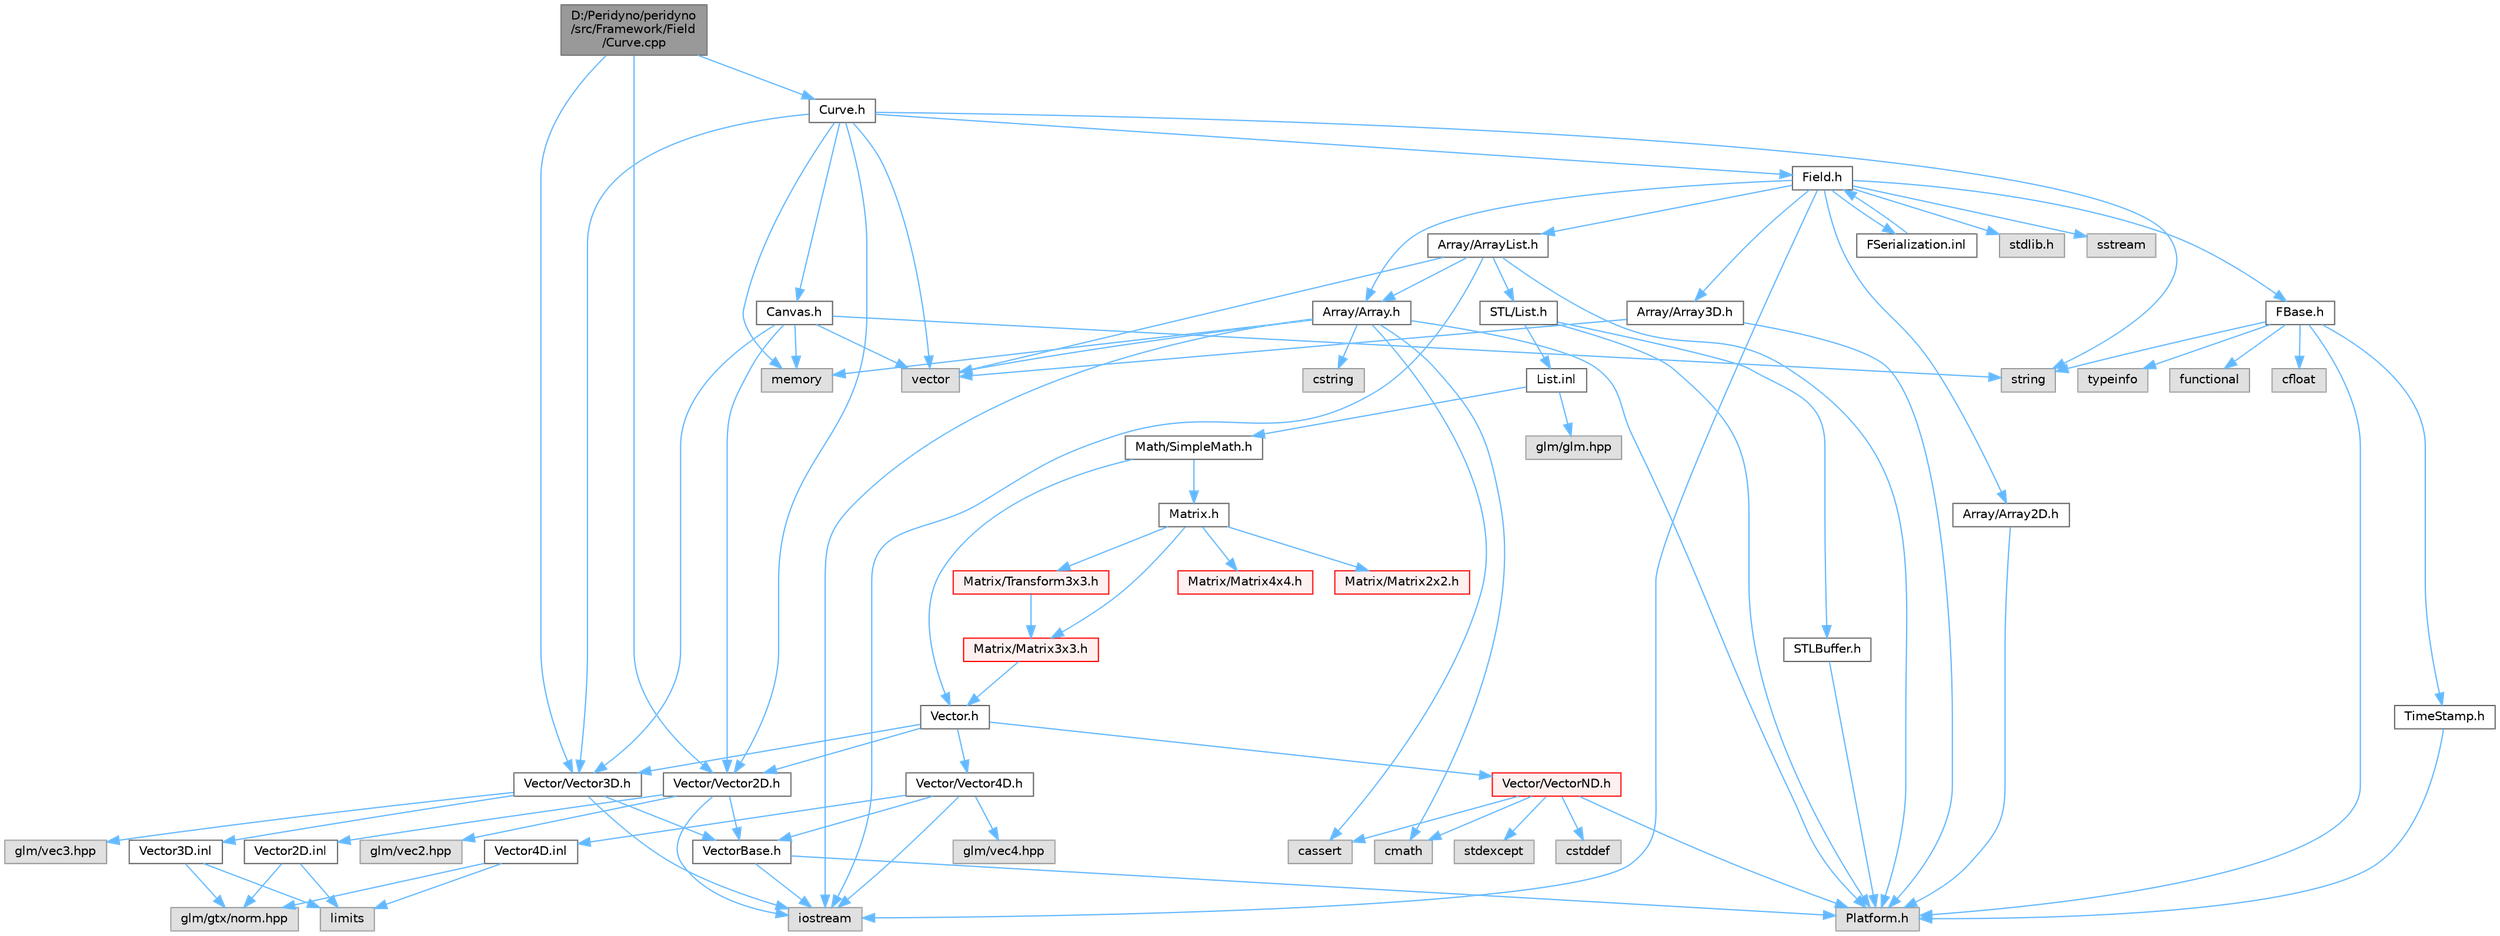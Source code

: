 digraph "D:/Peridyno/peridyno/src/Framework/Field/Curve.cpp"
{
 // LATEX_PDF_SIZE
  bgcolor="transparent";
  edge [fontname=Helvetica,fontsize=10,labelfontname=Helvetica,labelfontsize=10];
  node [fontname=Helvetica,fontsize=10,shape=box,height=0.2,width=0.4];
  Node1 [id="Node000001",label="D:/Peridyno/peridyno\l/src/Framework/Field\l/Curve.cpp",height=0.2,width=0.4,color="gray40", fillcolor="grey60", style="filled", fontcolor="black",tooltip=" "];
  Node1 -> Node2 [id="edge1_Node000001_Node000002",color="steelblue1",style="solid",tooltip=" "];
  Node2 [id="Node000002",label="Vector/Vector3D.h",height=0.2,width=0.4,color="grey40", fillcolor="white", style="filled",URL="$_vector3_d_8h.html",tooltip=" "];
  Node2 -> Node3 [id="edge2_Node000002_Node000003",color="steelblue1",style="solid",tooltip=" "];
  Node3 [id="Node000003",label="glm/vec3.hpp",height=0.2,width=0.4,color="grey60", fillcolor="#E0E0E0", style="filled",tooltip=" "];
  Node2 -> Node4 [id="edge3_Node000002_Node000004",color="steelblue1",style="solid",tooltip=" "];
  Node4 [id="Node000004",label="iostream",height=0.2,width=0.4,color="grey60", fillcolor="#E0E0E0", style="filled",tooltip=" "];
  Node2 -> Node5 [id="edge4_Node000002_Node000005",color="steelblue1",style="solid",tooltip=" "];
  Node5 [id="Node000005",label="VectorBase.h",height=0.2,width=0.4,color="grey40", fillcolor="white", style="filled",URL="$_vector_base_8h.html",tooltip=" "];
  Node5 -> Node4 [id="edge5_Node000005_Node000004",color="steelblue1",style="solid",tooltip=" "];
  Node5 -> Node6 [id="edge6_Node000005_Node000006",color="steelblue1",style="solid",tooltip=" "];
  Node6 [id="Node000006",label="Platform.h",height=0.2,width=0.4,color="grey60", fillcolor="#E0E0E0", style="filled",tooltip=" "];
  Node2 -> Node7 [id="edge7_Node000002_Node000007",color="steelblue1",style="solid",tooltip=" "];
  Node7 [id="Node000007",label="Vector3D.inl",height=0.2,width=0.4,color="grey40", fillcolor="white", style="filled",URL="$_vector3_d_8inl.html",tooltip=" "];
  Node7 -> Node8 [id="edge8_Node000007_Node000008",color="steelblue1",style="solid",tooltip=" "];
  Node8 [id="Node000008",label="limits",height=0.2,width=0.4,color="grey60", fillcolor="#E0E0E0", style="filled",tooltip=" "];
  Node7 -> Node9 [id="edge9_Node000007_Node000009",color="steelblue1",style="solid",tooltip=" "];
  Node9 [id="Node000009",label="glm/gtx/norm.hpp",height=0.2,width=0.4,color="grey60", fillcolor="#E0E0E0", style="filled",tooltip=" "];
  Node1 -> Node10 [id="edge10_Node000001_Node000010",color="steelblue1",style="solid",tooltip=" "];
  Node10 [id="Node000010",label="Vector/Vector2D.h",height=0.2,width=0.4,color="grey40", fillcolor="white", style="filled",URL="$_vector2_d_8h.html",tooltip=" "];
  Node10 -> Node11 [id="edge11_Node000010_Node000011",color="steelblue1",style="solid",tooltip=" "];
  Node11 [id="Node000011",label="glm/vec2.hpp",height=0.2,width=0.4,color="grey60", fillcolor="#E0E0E0", style="filled",tooltip=" "];
  Node10 -> Node4 [id="edge12_Node000010_Node000004",color="steelblue1",style="solid",tooltip=" "];
  Node10 -> Node5 [id="edge13_Node000010_Node000005",color="steelblue1",style="solid",tooltip=" "];
  Node10 -> Node12 [id="edge14_Node000010_Node000012",color="steelblue1",style="solid",tooltip=" "];
  Node12 [id="Node000012",label="Vector2D.inl",height=0.2,width=0.4,color="grey40", fillcolor="white", style="filled",URL="$_vector2_d_8inl.html",tooltip=" "];
  Node12 -> Node8 [id="edge15_Node000012_Node000008",color="steelblue1",style="solid",tooltip=" "];
  Node12 -> Node9 [id="edge16_Node000012_Node000009",color="steelblue1",style="solid",tooltip=" "];
  Node1 -> Node13 [id="edge17_Node000001_Node000013",color="steelblue1",style="solid",tooltip=" "];
  Node13 [id="Node000013",label="Curve.h",height=0.2,width=0.4,color="grey40", fillcolor="white", style="filled",URL="$_curve_8h.html",tooltip=" "];
  Node13 -> Node14 [id="edge18_Node000013_Node000014",color="steelblue1",style="solid",tooltip=" "];
  Node14 [id="Node000014",label="vector",height=0.2,width=0.4,color="grey60", fillcolor="#E0E0E0", style="filled",tooltip=" "];
  Node13 -> Node15 [id="edge19_Node000013_Node000015",color="steelblue1",style="solid",tooltip=" "];
  Node15 [id="Node000015",label="memory",height=0.2,width=0.4,color="grey60", fillcolor="#E0E0E0", style="filled",tooltip=" "];
  Node13 -> Node16 [id="edge20_Node000013_Node000016",color="steelblue1",style="solid",tooltip=" "];
  Node16 [id="Node000016",label="string",height=0.2,width=0.4,color="grey60", fillcolor="#E0E0E0", style="filled",tooltip=" "];
  Node13 -> Node10 [id="edge21_Node000013_Node000010",color="steelblue1",style="solid",tooltip=" "];
  Node13 -> Node2 [id="edge22_Node000013_Node000002",color="steelblue1",style="solid",tooltip=" "];
  Node13 -> Node17 [id="edge23_Node000013_Node000017",color="steelblue1",style="solid",tooltip=" "];
  Node17 [id="Node000017",label="Field.h",height=0.2,width=0.4,color="grey40", fillcolor="white", style="filled",URL="$_field_8h.html",tooltip=" "];
  Node17 -> Node4 [id="edge24_Node000017_Node000004",color="steelblue1",style="solid",tooltip=" "];
  Node17 -> Node18 [id="edge25_Node000017_Node000018",color="steelblue1",style="solid",tooltip=" "];
  Node18 [id="Node000018",label="stdlib.h",height=0.2,width=0.4,color="grey60", fillcolor="#E0E0E0", style="filled",tooltip=" "];
  Node17 -> Node19 [id="edge26_Node000017_Node000019",color="steelblue1",style="solid",tooltip=" "];
  Node19 [id="Node000019",label="sstream",height=0.2,width=0.4,color="grey60", fillcolor="#E0E0E0", style="filled",tooltip=" "];
  Node17 -> Node20 [id="edge27_Node000017_Node000020",color="steelblue1",style="solid",tooltip=" "];
  Node20 [id="Node000020",label="FBase.h",height=0.2,width=0.4,color="grey40", fillcolor="white", style="filled",URL="$_f_base_8h.html",tooltip=" "];
  Node20 -> Node6 [id="edge28_Node000020_Node000006",color="steelblue1",style="solid",tooltip=" "];
  Node20 -> Node21 [id="edge29_Node000020_Node000021",color="steelblue1",style="solid",tooltip=" "];
  Node21 [id="Node000021",label="TimeStamp.h",height=0.2,width=0.4,color="grey40", fillcolor="white", style="filled",URL="$_time_stamp_8h.html",tooltip=" "];
  Node21 -> Node6 [id="edge30_Node000021_Node000006",color="steelblue1",style="solid",tooltip=" "];
  Node20 -> Node22 [id="edge31_Node000020_Node000022",color="steelblue1",style="solid",tooltip=" "];
  Node22 [id="Node000022",label="typeinfo",height=0.2,width=0.4,color="grey60", fillcolor="#E0E0E0", style="filled",tooltip=" "];
  Node20 -> Node16 [id="edge32_Node000020_Node000016",color="steelblue1",style="solid",tooltip=" "];
  Node20 -> Node23 [id="edge33_Node000020_Node000023",color="steelblue1",style="solid",tooltip=" "];
  Node23 [id="Node000023",label="functional",height=0.2,width=0.4,color="grey60", fillcolor="#E0E0E0", style="filled",tooltip=" "];
  Node20 -> Node24 [id="edge34_Node000020_Node000024",color="steelblue1",style="solid",tooltip=" "];
  Node24 [id="Node000024",label="cfloat",height=0.2,width=0.4,color="grey60", fillcolor="#E0E0E0", style="filled",tooltip=" "];
  Node17 -> Node25 [id="edge35_Node000017_Node000025",color="steelblue1",style="solid",tooltip=" "];
  Node25 [id="Node000025",label="Array/Array.h",height=0.2,width=0.4,color="grey40", fillcolor="white", style="filled",URL="$_array_8h.html",tooltip=" "];
  Node25 -> Node6 [id="edge36_Node000025_Node000006",color="steelblue1",style="solid",tooltip=" "];
  Node25 -> Node26 [id="edge37_Node000025_Node000026",color="steelblue1",style="solid",tooltip=" "];
  Node26 [id="Node000026",label="cassert",height=0.2,width=0.4,color="grey60", fillcolor="#E0E0E0", style="filled",tooltip=" "];
  Node25 -> Node14 [id="edge38_Node000025_Node000014",color="steelblue1",style="solid",tooltip=" "];
  Node25 -> Node4 [id="edge39_Node000025_Node000004",color="steelblue1",style="solid",tooltip=" "];
  Node25 -> Node27 [id="edge40_Node000025_Node000027",color="steelblue1",style="solid",tooltip=" "];
  Node27 [id="Node000027",label="cstring",height=0.2,width=0.4,color="grey60", fillcolor="#E0E0E0", style="filled",tooltip=" "];
  Node25 -> Node15 [id="edge41_Node000025_Node000015",color="steelblue1",style="solid",tooltip=" "];
  Node25 -> Node28 [id="edge42_Node000025_Node000028",color="steelblue1",style="solid",tooltip=" "];
  Node28 [id="Node000028",label="cmath",height=0.2,width=0.4,color="grey60", fillcolor="#E0E0E0", style="filled",tooltip=" "];
  Node17 -> Node29 [id="edge43_Node000017_Node000029",color="steelblue1",style="solid",tooltip=" "];
  Node29 [id="Node000029",label="Array/Array2D.h",height=0.2,width=0.4,color="grey40", fillcolor="white", style="filled",URL="$_array2_d_8h.html",tooltip=" "];
  Node29 -> Node6 [id="edge44_Node000029_Node000006",color="steelblue1",style="solid",tooltip=" "];
  Node17 -> Node30 [id="edge45_Node000017_Node000030",color="steelblue1",style="solid",tooltip=" "];
  Node30 [id="Node000030",label="Array/Array3D.h",height=0.2,width=0.4,color="grey40", fillcolor="white", style="filled",URL="$_array3_d_8h.html",tooltip=" "];
  Node30 -> Node6 [id="edge46_Node000030_Node000006",color="steelblue1",style="solid",tooltip=" "];
  Node30 -> Node14 [id="edge47_Node000030_Node000014",color="steelblue1",style="solid",tooltip=" "];
  Node17 -> Node31 [id="edge48_Node000017_Node000031",color="steelblue1",style="solid",tooltip=" "];
  Node31 [id="Node000031",label="Array/ArrayList.h",height=0.2,width=0.4,color="grey40", fillcolor="white", style="filled",URL="$_array_list_8h.html",tooltip=" "];
  Node31 -> Node14 [id="edge49_Node000031_Node000014",color="steelblue1",style="solid",tooltip=" "];
  Node31 -> Node4 [id="edge50_Node000031_Node000004",color="steelblue1",style="solid",tooltip=" "];
  Node31 -> Node6 [id="edge51_Node000031_Node000006",color="steelblue1",style="solid",tooltip=" "];
  Node31 -> Node32 [id="edge52_Node000031_Node000032",color="steelblue1",style="solid",tooltip=" "];
  Node32 [id="Node000032",label="STL/List.h",height=0.2,width=0.4,color="grey40", fillcolor="white", style="filled",URL="$_list_8h.html",tooltip=" "];
  Node32 -> Node6 [id="edge53_Node000032_Node000006",color="steelblue1",style="solid",tooltip=" "];
  Node32 -> Node33 [id="edge54_Node000032_Node000033",color="steelblue1",style="solid",tooltip=" "];
  Node33 [id="Node000033",label="STLBuffer.h",height=0.2,width=0.4,color="grey40", fillcolor="white", style="filled",URL="$_s_t_l_buffer_8h.html",tooltip=" "];
  Node33 -> Node6 [id="edge55_Node000033_Node000006",color="steelblue1",style="solid",tooltip=" "];
  Node32 -> Node34 [id="edge56_Node000032_Node000034",color="steelblue1",style="solid",tooltip=" "];
  Node34 [id="Node000034",label="List.inl",height=0.2,width=0.4,color="grey40", fillcolor="white", style="filled",URL="$_list_8inl.html",tooltip=" "];
  Node34 -> Node35 [id="edge57_Node000034_Node000035",color="steelblue1",style="solid",tooltip=" "];
  Node35 [id="Node000035",label="Math/SimpleMath.h",height=0.2,width=0.4,color="grey40", fillcolor="white", style="filled",URL="$_simple_math_8h.html",tooltip=" "];
  Node35 -> Node36 [id="edge58_Node000035_Node000036",color="steelblue1",style="solid",tooltip=" "];
  Node36 [id="Node000036",label="Vector.h",height=0.2,width=0.4,color="grey40", fillcolor="white", style="filled",URL="$_vector_8h.html",tooltip=" "];
  Node36 -> Node10 [id="edge59_Node000036_Node000010",color="steelblue1",style="solid",tooltip=" "];
  Node36 -> Node2 [id="edge60_Node000036_Node000002",color="steelblue1",style="solid",tooltip=" "];
  Node36 -> Node37 [id="edge61_Node000036_Node000037",color="steelblue1",style="solid",tooltip=" "];
  Node37 [id="Node000037",label="Vector/Vector4D.h",height=0.2,width=0.4,color="grey40", fillcolor="white", style="filled",URL="$_vector4_d_8h.html",tooltip=" "];
  Node37 -> Node38 [id="edge62_Node000037_Node000038",color="steelblue1",style="solid",tooltip=" "];
  Node38 [id="Node000038",label="glm/vec4.hpp",height=0.2,width=0.4,color="grey60", fillcolor="#E0E0E0", style="filled",tooltip=" "];
  Node37 -> Node4 [id="edge63_Node000037_Node000004",color="steelblue1",style="solid",tooltip=" "];
  Node37 -> Node5 [id="edge64_Node000037_Node000005",color="steelblue1",style="solid",tooltip=" "];
  Node37 -> Node39 [id="edge65_Node000037_Node000039",color="steelblue1",style="solid",tooltip=" "];
  Node39 [id="Node000039",label="Vector4D.inl",height=0.2,width=0.4,color="grey40", fillcolor="white", style="filled",URL="$_vector4_d_8inl.html",tooltip=" "];
  Node39 -> Node8 [id="edge66_Node000039_Node000008",color="steelblue1",style="solid",tooltip=" "];
  Node39 -> Node9 [id="edge67_Node000039_Node000009",color="steelblue1",style="solid",tooltip=" "];
  Node36 -> Node40 [id="edge68_Node000036_Node000040",color="steelblue1",style="solid",tooltip=" "];
  Node40 [id="Node000040",label="Vector/VectorND.h",height=0.2,width=0.4,color="red", fillcolor="#FFF0F0", style="filled",URL="$_vector_n_d_8h.html",tooltip=" "];
  Node40 -> Node41 [id="edge69_Node000040_Node000041",color="steelblue1",style="solid",tooltip=" "];
  Node41 [id="Node000041",label="cstddef",height=0.2,width=0.4,color="grey60", fillcolor="#E0E0E0", style="filled",tooltip=" "];
  Node40 -> Node42 [id="edge70_Node000040_Node000042",color="steelblue1",style="solid",tooltip=" "];
  Node42 [id="Node000042",label="stdexcept",height=0.2,width=0.4,color="grey60", fillcolor="#E0E0E0", style="filled",tooltip=" "];
  Node40 -> Node28 [id="edge71_Node000040_Node000028",color="steelblue1",style="solid",tooltip=" "];
  Node40 -> Node26 [id="edge72_Node000040_Node000026",color="steelblue1",style="solid",tooltip=" "];
  Node40 -> Node6 [id="edge73_Node000040_Node000006",color="steelblue1",style="solid",tooltip=" "];
  Node35 -> Node45 [id="edge74_Node000035_Node000045",color="steelblue1",style="solid",tooltip=" "];
  Node45 [id="Node000045",label="Matrix.h",height=0.2,width=0.4,color="grey40", fillcolor="white", style="filled",URL="$_matrix_8h.html",tooltip=" "];
  Node45 -> Node46 [id="edge75_Node000045_Node000046",color="steelblue1",style="solid",tooltip=" "];
  Node46 [id="Node000046",label="Matrix/Matrix2x2.h",height=0.2,width=0.4,color="red", fillcolor="#FFF0F0", style="filled",URL="$_matrix2x2_8h.html",tooltip=" "];
  Node45 -> Node51 [id="edge76_Node000045_Node000051",color="steelblue1",style="solid",tooltip=" "];
  Node51 [id="Node000051",label="Matrix/Matrix3x3.h",height=0.2,width=0.4,color="red", fillcolor="#FFF0F0", style="filled",URL="$_matrix3x3_8h.html",tooltip=" "];
  Node51 -> Node36 [id="edge77_Node000051_Node000036",color="steelblue1",style="solid",tooltip=" "];
  Node45 -> Node54 [id="edge78_Node000045_Node000054",color="steelblue1",style="solid",tooltip=" "];
  Node54 [id="Node000054",label="Matrix/Matrix4x4.h",height=0.2,width=0.4,color="red", fillcolor="#FFF0F0", style="filled",URL="$_matrix4x4_8h.html",tooltip=" "];
  Node45 -> Node57 [id="edge79_Node000045_Node000057",color="steelblue1",style="solid",tooltip=" "];
  Node57 [id="Node000057",label="Matrix/Transform3x3.h",height=0.2,width=0.4,color="red", fillcolor="#FFF0F0", style="filled",URL="$_transform3x3_8h.html",tooltip=" "];
  Node57 -> Node51 [id="edge80_Node000057_Node000051",color="steelblue1",style="solid",tooltip=" "];
  Node34 -> Node62 [id="edge81_Node000034_Node000062",color="steelblue1",style="solid",tooltip=" "];
  Node62 [id="Node000062",label="glm/glm.hpp",height=0.2,width=0.4,color="grey60", fillcolor="#E0E0E0", style="filled",tooltip=" "];
  Node31 -> Node25 [id="edge82_Node000031_Node000025",color="steelblue1",style="solid",tooltip=" "];
  Node17 -> Node63 [id="edge83_Node000017_Node000063",color="steelblue1",style="solid",tooltip=" "];
  Node63 [id="Node000063",label="FSerialization.inl",height=0.2,width=0.4,color="grey40", fillcolor="white", style="filled",URL="$_f_serialization_8inl.html",tooltip=" "];
  Node63 -> Node17 [id="edge84_Node000063_Node000017",color="steelblue1",style="solid",tooltip=" "];
  Node13 -> Node64 [id="edge85_Node000013_Node000064",color="steelblue1",style="solid",tooltip=" "];
  Node64 [id="Node000064",label="Canvas.h",height=0.2,width=0.4,color="grey40", fillcolor="white", style="filled",URL="$_canvas_8h.html",tooltip=" "];
  Node64 -> Node14 [id="edge86_Node000064_Node000014",color="steelblue1",style="solid",tooltip=" "];
  Node64 -> Node15 [id="edge87_Node000064_Node000015",color="steelblue1",style="solid",tooltip=" "];
  Node64 -> Node16 [id="edge88_Node000064_Node000016",color="steelblue1",style="solid",tooltip=" "];
  Node64 -> Node10 [id="edge89_Node000064_Node000010",color="steelblue1",style="solid",tooltip=" "];
  Node64 -> Node2 [id="edge90_Node000064_Node000002",color="steelblue1",style="solid",tooltip=" "];
}
